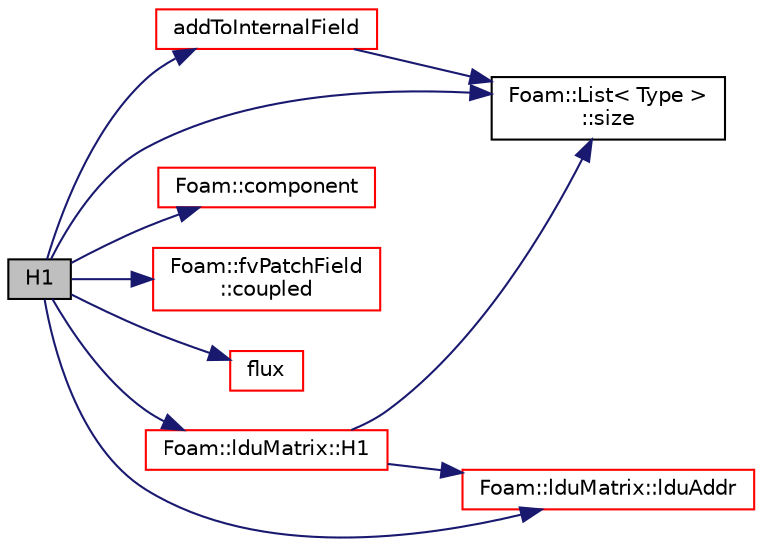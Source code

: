 digraph "H1"
{
  bgcolor="transparent";
  edge [fontname="Helvetica",fontsize="10",labelfontname="Helvetica",labelfontsize="10"];
  node [fontname="Helvetica",fontsize="10",shape=record];
  rankdir="LR";
  Node1 [label="H1",height=0.2,width=0.4,color="black", fillcolor="grey75", style="filled", fontcolor="black"];
  Node1 -> Node2 [color="midnightblue",fontsize="10",style="solid",fontname="Helvetica"];
  Node2 [label="addToInternalField",height=0.2,width=0.4,color="red",URL="$a00888.html#ac35316d1531d2a549af42f4c685e74ca",tooltip="Add patch contribution to internal field. "];
  Node2 -> Node3 [color="midnightblue",fontsize="10",style="solid",fontname="Helvetica"];
  Node3 [label="Foam::List\< Type \>\l::size",height=0.2,width=0.4,color="black",URL="$a01387.html#a8a5f6fa29bd4b500caf186f60245b384",tooltip="Override size to be inconsistent with allocated storage. "];
  Node1 -> Node4 [color="midnightblue",fontsize="10",style="solid",fontname="Helvetica"];
  Node4 [label="Foam::component",height=0.2,width=0.4,color="red",URL="$a10958.html#a38788135ad21a6daaf3af2a761b33508"];
  Node1 -> Node5 [color="midnightblue",fontsize="10",style="solid",fontname="Helvetica"];
  Node5 [label="Foam::fvPatchField\l::coupled",height=0.2,width=0.4,color="red",URL="$a00899.html#acffd678e538fc569f301aacdb4f019b7",tooltip="Return true if this patch field is coupled. "];
  Node1 -> Node6 [color="midnightblue",fontsize="10",style="solid",fontname="Helvetica"];
  Node6 [label="flux",height=0.2,width=0.4,color="red",URL="$a00888.html#a5e4227643f4fd605147b872caf525f1f",tooltip="Return the face-flux field from the matrix. "];
  Node1 -> Node7 [color="midnightblue",fontsize="10",style="solid",fontname="Helvetica"];
  Node7 [label="Foam::lduMatrix::H1",height=0.2,width=0.4,color="red",URL="$a01302.html#a699ea4dd1f400188713b5b01c9214ada"];
  Node7 -> Node8 [color="midnightblue",fontsize="10",style="solid",fontname="Helvetica"];
  Node8 [label="Foam::lduMatrix::lduAddr",height=0.2,width=0.4,color="red",URL="$a01302.html#a4d0ef83ad6199d0b94d565de54a9eae5",tooltip="Return the LDU addressing. "];
  Node7 -> Node3 [color="midnightblue",fontsize="10",style="solid",fontname="Helvetica"];
  Node1 -> Node8 [color="midnightblue",fontsize="10",style="solid",fontname="Helvetica"];
  Node1 -> Node3 [color="midnightblue",fontsize="10",style="solid",fontname="Helvetica"];
}
